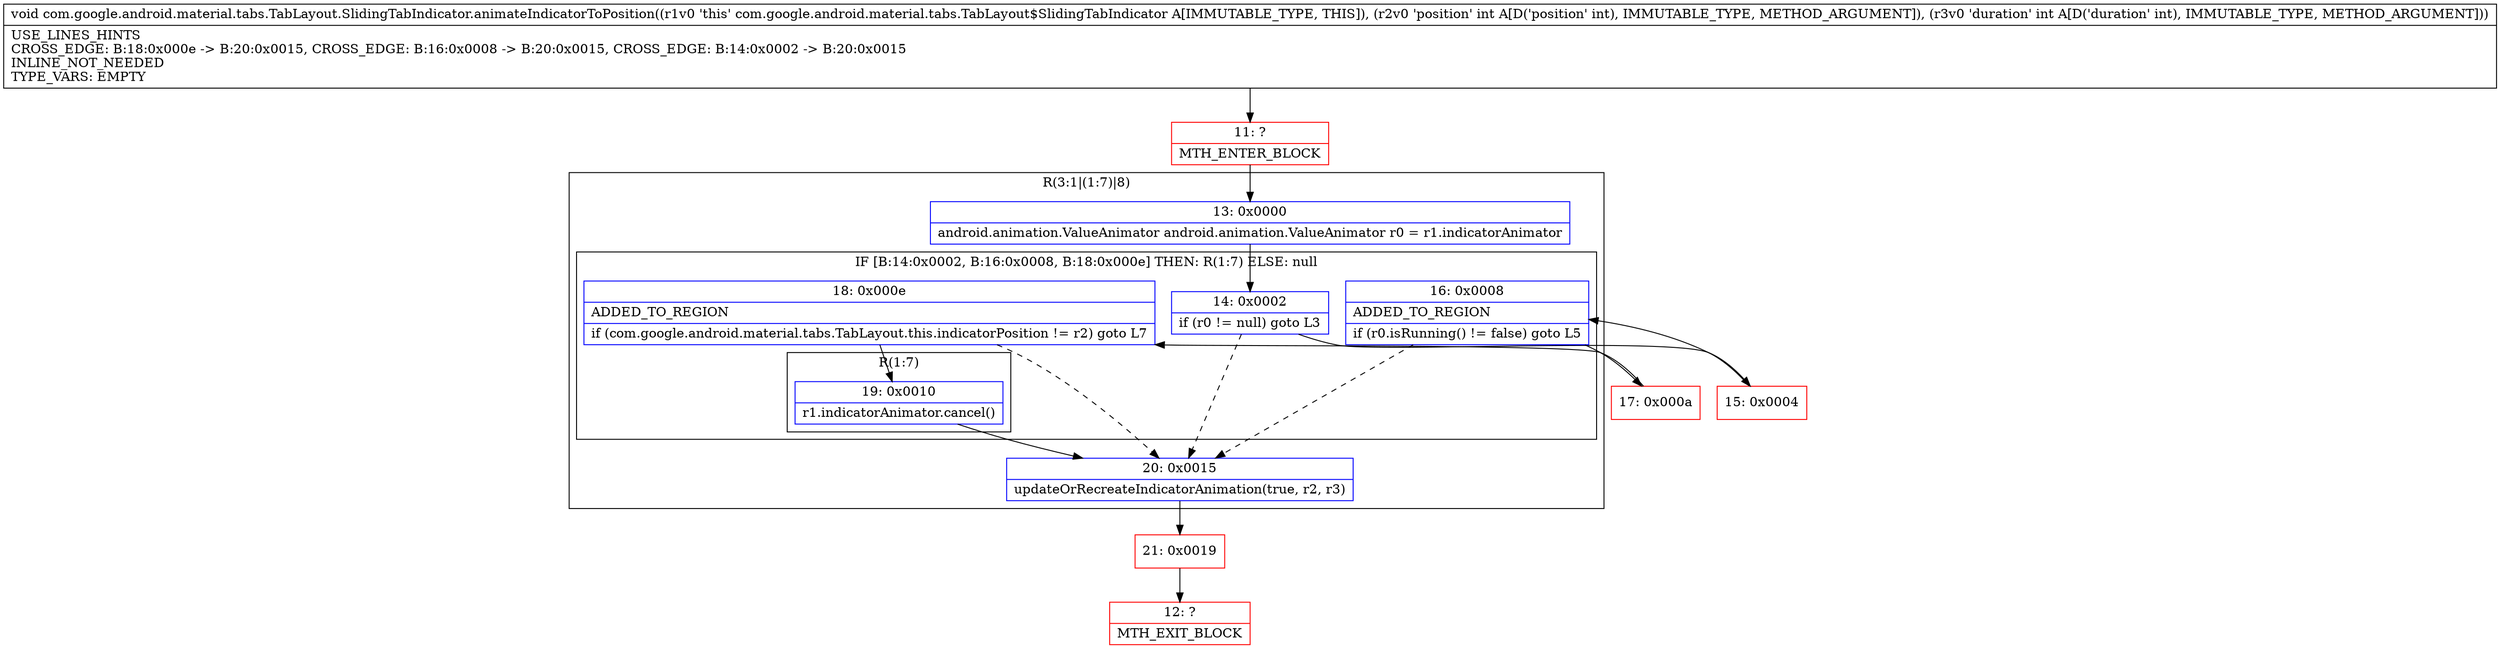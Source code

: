 digraph "CFG forcom.google.android.material.tabs.TabLayout.SlidingTabIndicator.animateIndicatorToPosition(II)V" {
subgraph cluster_Region_107783271 {
label = "R(3:1|(1:7)|8)";
node [shape=record,color=blue];
Node_13 [shape=record,label="{13\:\ 0x0000|android.animation.ValueAnimator android.animation.ValueAnimator r0 = r1.indicatorAnimator\l}"];
subgraph cluster_IfRegion_1034076230 {
label = "IF [B:14:0x0002, B:16:0x0008, B:18:0x000e] THEN: R(1:7) ELSE: null";
node [shape=record,color=blue];
Node_14 [shape=record,label="{14\:\ 0x0002|if (r0 != null) goto L3\l}"];
Node_16 [shape=record,label="{16\:\ 0x0008|ADDED_TO_REGION\l|if (r0.isRunning() != false) goto L5\l}"];
Node_18 [shape=record,label="{18\:\ 0x000e|ADDED_TO_REGION\l|if (com.google.android.material.tabs.TabLayout.this.indicatorPosition != r2) goto L7\l}"];
subgraph cluster_Region_230738618 {
label = "R(1:7)";
node [shape=record,color=blue];
Node_19 [shape=record,label="{19\:\ 0x0010|r1.indicatorAnimator.cancel()\l}"];
}
}
Node_20 [shape=record,label="{20\:\ 0x0015|updateOrRecreateIndicatorAnimation(true, r2, r3)\l}"];
}
Node_11 [shape=record,color=red,label="{11\:\ ?|MTH_ENTER_BLOCK\l}"];
Node_15 [shape=record,color=red,label="{15\:\ 0x0004}"];
Node_17 [shape=record,color=red,label="{17\:\ 0x000a}"];
Node_21 [shape=record,color=red,label="{21\:\ 0x0019}"];
Node_12 [shape=record,color=red,label="{12\:\ ?|MTH_EXIT_BLOCK\l}"];
MethodNode[shape=record,label="{void com.google.android.material.tabs.TabLayout.SlidingTabIndicator.animateIndicatorToPosition((r1v0 'this' com.google.android.material.tabs.TabLayout$SlidingTabIndicator A[IMMUTABLE_TYPE, THIS]), (r2v0 'position' int A[D('position' int), IMMUTABLE_TYPE, METHOD_ARGUMENT]), (r3v0 'duration' int A[D('duration' int), IMMUTABLE_TYPE, METHOD_ARGUMENT]))  | USE_LINES_HINTS\lCROSS_EDGE: B:18:0x000e \-\> B:20:0x0015, CROSS_EDGE: B:16:0x0008 \-\> B:20:0x0015, CROSS_EDGE: B:14:0x0002 \-\> B:20:0x0015\lINLINE_NOT_NEEDED\lTYPE_VARS: EMPTY\l}"];
MethodNode -> Node_11;Node_13 -> Node_14;
Node_14 -> Node_15;
Node_14 -> Node_20[style=dashed];
Node_16 -> Node_17;
Node_16 -> Node_20[style=dashed];
Node_18 -> Node_19;
Node_18 -> Node_20[style=dashed];
Node_19 -> Node_20;
Node_20 -> Node_21;
Node_11 -> Node_13;
Node_15 -> Node_16;
Node_17 -> Node_18;
Node_21 -> Node_12;
}

